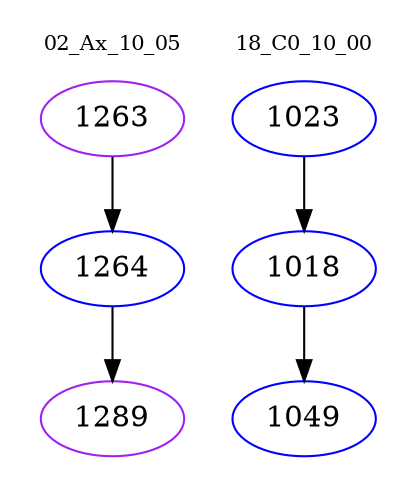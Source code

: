 digraph{
subgraph cluster_0 {
color = white
label = "02_Ax_10_05";
fontsize=10;
T0_1263 [label="1263", color="purple"]
T0_1263 -> T0_1264 [color="black"]
T0_1264 [label="1264", color="blue"]
T0_1264 -> T0_1289 [color="black"]
T0_1289 [label="1289", color="purple"]
}
subgraph cluster_1 {
color = white
label = "18_C0_10_00";
fontsize=10;
T1_1023 [label="1023", color="blue"]
T1_1023 -> T1_1018 [color="black"]
T1_1018 [label="1018", color="blue"]
T1_1018 -> T1_1049 [color="black"]
T1_1049 [label="1049", color="blue"]
}
}
